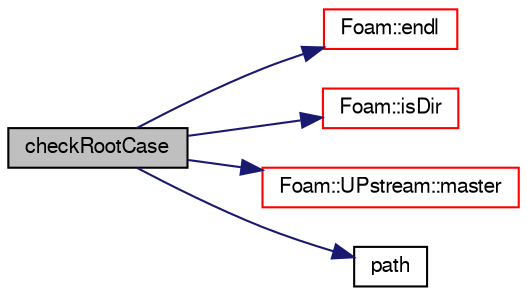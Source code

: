 digraph "checkRootCase"
{
  bgcolor="transparent";
  edge [fontname="FreeSans",fontsize="10",labelfontname="FreeSans",labelfontsize="10"];
  node [fontname="FreeSans",fontsize="10",shape=record];
  rankdir="LR";
  Node1 [label="checkRootCase",height=0.2,width=0.4,color="black", fillcolor="grey75", style="filled" fontcolor="black"];
  Node1 -> Node2 [color="midnightblue",fontsize="10",style="solid",fontname="FreeSans"];
  Node2 [label="Foam::endl",height=0.2,width=0.4,color="red",URL="$a10237.html#a2db8fe02a0d3909e9351bb4275b23ce4",tooltip="Add newline and flush stream. "];
  Node1 -> Node3 [color="midnightblue",fontsize="10",style="solid",fontname="FreeSans"];
  Node3 [label="Foam::isDir",height=0.2,width=0.4,color="red",URL="$a10237.html#a9c9cf5d33b9c5961f835aefe5d860c5a",tooltip="Does the name exist as a DIRECTORY in the file system? "];
  Node1 -> Node4 [color="midnightblue",fontsize="10",style="solid",fontname="FreeSans"];
  Node4 [label="Foam::UPstream::master",height=0.2,width=0.4,color="red",URL="$a02690.html#a36af549940a0aae3733774649594489f",tooltip="Am I the master process. "];
  Node1 -> Node5 [color="midnightblue",fontsize="10",style="solid",fontname="FreeSans"];
  Node5 [label="path",height=0.2,width=0.4,color="black",URL="$a04110.html#ad8adfaf80503dc99cbb14bf07bf1eb22"];
}
